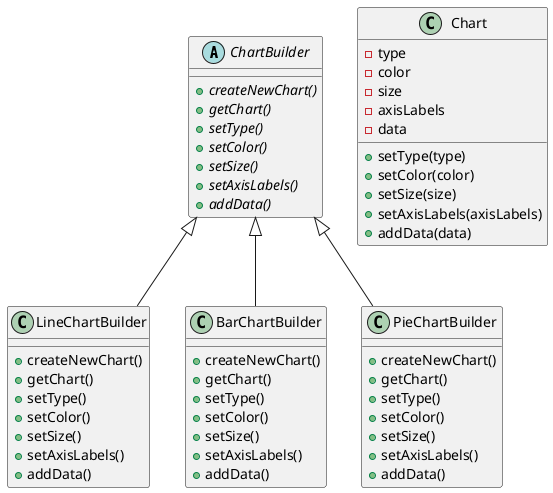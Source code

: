 @startuml
abstract class ChartBuilder {
    {abstract} +createNewChart()
    {abstract} +getChart()
    {abstract} +setType()
    {abstract} +setColor()
    {abstract} +setSize()
    {abstract} +setAxisLabels()
    {abstract} +addData()
}

class LineChartBuilder {
    +createNewChart()
    +getChart()
    +setType()
    +setColor()
    +setSize()
    +setAxisLabels()
    +addData()
}

class BarChartBuilder {
    +createNewChart()
    +getChart()
    +setType()
    +setColor()
    +setSize()
    +setAxisLabels()
    +addData()
}

class PieChartBuilder {
    +createNewChart()
    +getChart()
    +setType()
    +setColor()
    +setSize()
    +setAxisLabels()
    +addData()
}

class Chart {
    -type
    -color
    -size
    -axisLabels
    -data
    +setType(type)
    +setColor(color)
    +setSize(size)
    +setAxisLabels(axisLabels)
    +addData(data)
}

ChartBuilder <|-- LineChartBuilder
ChartBuilder <|-- BarChartBuilder
ChartBuilder <|-- PieChartBuilder
@enduml